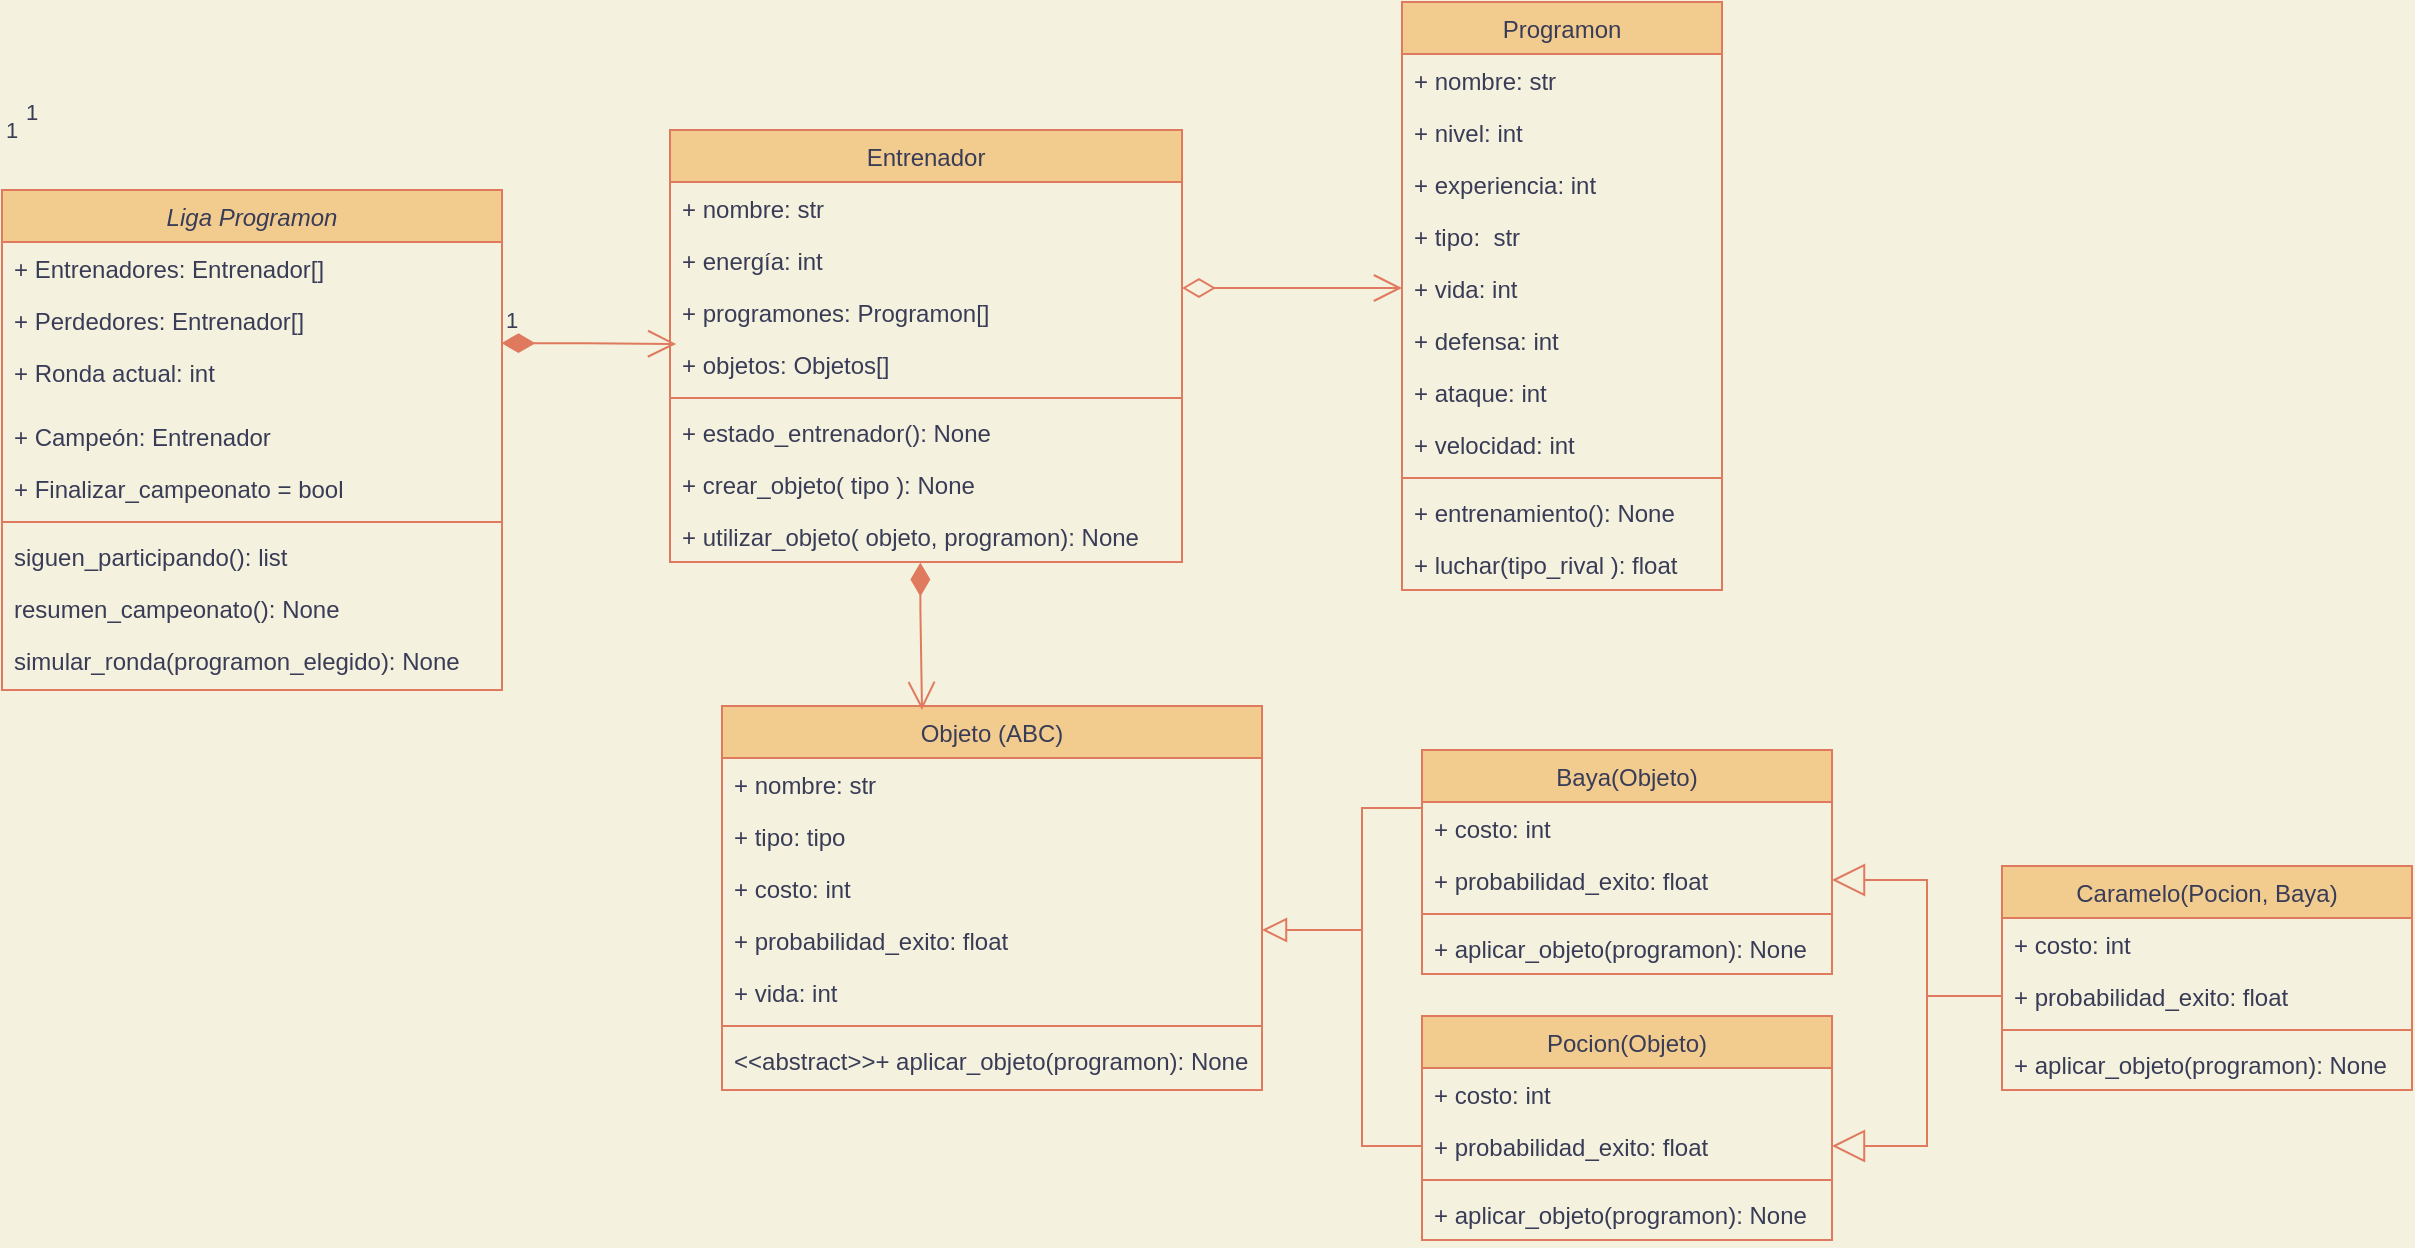 <mxfile version="20.3.0" type="github">
  <diagram id="C5RBs43oDa-KdzZeNtuy" name="Page-1">
    <mxGraphModel dx="1567" dy="693" grid="1" gridSize="10" guides="1" tooltips="1" connect="1" arrows="1" fold="1" page="1" pageScale="1" pageWidth="827" pageHeight="1169" background="#F4F1DE" math="0" shadow="0">
      <root>
        <mxCell id="WIyWlLk6GJQsqaUBKTNV-0" />
        <mxCell id="WIyWlLk6GJQsqaUBKTNV-1" parent="WIyWlLk6GJQsqaUBKTNV-0" />
        <mxCell id="zkfFHV4jXpPFQw0GAbJ--0" value="Liga Programon" style="swimlane;fontStyle=2;align=center;verticalAlign=top;childLayout=stackLayout;horizontal=1;startSize=26;horizontalStack=0;resizeParent=1;resizeLast=0;collapsible=1;marginBottom=0;rounded=0;shadow=0;strokeWidth=1;fillColor=#F2CC8F;strokeColor=#E07A5F;fontColor=#393C56;" parent="WIyWlLk6GJQsqaUBKTNV-1" vertex="1">
          <mxGeometry x="80" y="120" width="250" height="250" as="geometry">
            <mxRectangle x="230" y="140" width="160" height="26" as="alternateBounds" />
          </mxGeometry>
        </mxCell>
        <mxCell id="zkfFHV4jXpPFQw0GAbJ--1" value="+ Entrenadores: Entrenador[]" style="text;align=left;verticalAlign=top;spacingLeft=4;spacingRight=4;overflow=hidden;rotatable=0;points=[[0,0.5],[1,0.5]];portConstraint=eastwest;fontColor=#393C56;" parent="zkfFHV4jXpPFQw0GAbJ--0" vertex="1">
          <mxGeometry y="26" width="250" height="26" as="geometry" />
        </mxCell>
        <mxCell id="zkfFHV4jXpPFQw0GAbJ--2" value="+ Perdedores: Entrenador[]" style="text;align=left;verticalAlign=top;spacingLeft=4;spacingRight=4;overflow=hidden;rotatable=0;points=[[0,0.5],[1,0.5]];portConstraint=eastwest;rounded=0;shadow=0;html=0;fontColor=#393C56;" parent="zkfFHV4jXpPFQw0GAbJ--0" vertex="1">
          <mxGeometry y="52" width="250" height="26" as="geometry" />
        </mxCell>
        <mxCell id="zkfFHV4jXpPFQw0GAbJ--3" value="+ Ronda actual: int" style="text;align=left;verticalAlign=top;spacingLeft=4;spacingRight=4;overflow=hidden;rotatable=0;points=[[0,0.5],[1,0.5]];portConstraint=eastwest;rounded=0;shadow=0;html=0;fontColor=#393C56;" parent="zkfFHV4jXpPFQw0GAbJ--0" vertex="1">
          <mxGeometry y="78" width="250" height="32" as="geometry" />
        </mxCell>
        <mxCell id="ItdQLOnhs8DhkVpAvpoB-0" value="+ Campeón: Entrenador" style="text;align=left;verticalAlign=top;spacingLeft=4;spacingRight=4;overflow=hidden;rotatable=0;points=[[0,0.5],[1,0.5]];portConstraint=eastwest;rounded=0;shadow=0;html=0;fontColor=#393C56;" parent="zkfFHV4jXpPFQw0GAbJ--0" vertex="1">
          <mxGeometry y="110" width="250" height="26" as="geometry" />
        </mxCell>
        <mxCell id="SOlJHKWOMlSEvx0Z_7D7-0" value="+ Finalizar_campeonato = bool" style="text;align=left;verticalAlign=top;spacingLeft=4;spacingRight=4;overflow=hidden;rotatable=0;points=[[0,0.5],[1,0.5]];portConstraint=eastwest;rounded=0;shadow=0;html=0;fontColor=#393C56;" parent="zkfFHV4jXpPFQw0GAbJ--0" vertex="1">
          <mxGeometry y="136" width="250" height="26" as="geometry" />
        </mxCell>
        <mxCell id="zkfFHV4jXpPFQw0GAbJ--4" value="" style="line;html=1;strokeWidth=1;align=left;verticalAlign=middle;spacingTop=-1;spacingLeft=3;spacingRight=3;rotatable=0;labelPosition=right;points=[];portConstraint=eastwest;labelBackgroundColor=#F4F1DE;fillColor=#F2CC8F;strokeColor=#E07A5F;fontColor=#393C56;" parent="zkfFHV4jXpPFQw0GAbJ--0" vertex="1">
          <mxGeometry y="162" width="250" height="8" as="geometry" />
        </mxCell>
        <mxCell id="SOlJHKWOMlSEvx0Z_7D7-1" value="siguen_participando(): list" style="text;align=left;verticalAlign=top;spacingLeft=4;spacingRight=4;overflow=hidden;rotatable=0;points=[[0,0.5],[1,0.5]];portConstraint=eastwest;fontColor=#393C56;" parent="zkfFHV4jXpPFQw0GAbJ--0" vertex="1">
          <mxGeometry y="170" width="250" height="26" as="geometry" />
        </mxCell>
        <mxCell id="zkfFHV4jXpPFQw0GAbJ--5" value="resumen_campeonato(): None" style="text;align=left;verticalAlign=top;spacingLeft=4;spacingRight=4;overflow=hidden;rotatable=0;points=[[0,0.5],[1,0.5]];portConstraint=eastwest;fontColor=#393C56;" parent="zkfFHV4jXpPFQw0GAbJ--0" vertex="1">
          <mxGeometry y="196" width="250" height="26" as="geometry" />
        </mxCell>
        <mxCell id="SOlJHKWOMlSEvx0Z_7D7-2" value="simular_ronda(programon_elegido): None" style="text;align=left;verticalAlign=top;spacingLeft=4;spacingRight=4;overflow=hidden;rotatable=0;points=[[0,0.5],[1,0.5]];portConstraint=eastwest;fontColor=#393C56;" parent="zkfFHV4jXpPFQw0GAbJ--0" vertex="1">
          <mxGeometry y="222" width="250" height="26" as="geometry" />
        </mxCell>
        <mxCell id="ItdQLOnhs8DhkVpAvpoB-33" value="Entrenador" style="swimlane;fontStyle=0;align=center;verticalAlign=top;childLayout=stackLayout;horizontal=1;startSize=26;horizontalStack=0;resizeParent=1;resizeLast=0;collapsible=1;marginBottom=0;rounded=0;shadow=0;strokeWidth=1;fillColor=#F2CC8F;strokeColor=#E07A5F;fontColor=#393C56;" parent="WIyWlLk6GJQsqaUBKTNV-1" vertex="1">
          <mxGeometry x="414" y="90" width="256" height="216" as="geometry">
            <mxRectangle x="550" y="140" width="160" height="26" as="alternateBounds" />
          </mxGeometry>
        </mxCell>
        <mxCell id="ItdQLOnhs8DhkVpAvpoB-102" value="+ nombre: str" style="text;align=left;verticalAlign=top;spacingLeft=4;spacingRight=4;overflow=hidden;rotatable=0;points=[[0,0.5],[1,0.5]];portConstraint=eastwest;fontColor=#393C56;" parent="ItdQLOnhs8DhkVpAvpoB-33" vertex="1">
          <mxGeometry y="26" width="256" height="26" as="geometry" />
        </mxCell>
        <mxCell id="ItdQLOnhs8DhkVpAvpoB-34" value="+ energía: int" style="text;align=left;verticalAlign=top;spacingLeft=4;spacingRight=4;overflow=hidden;rotatable=0;points=[[0,0.5],[1,0.5]];portConstraint=eastwest;fontColor=#393C56;" parent="ItdQLOnhs8DhkVpAvpoB-33" vertex="1">
          <mxGeometry y="52" width="256" height="26" as="geometry" />
        </mxCell>
        <mxCell id="ItdQLOnhs8DhkVpAvpoB-35" value="+ programones: Programon[]" style="text;align=left;verticalAlign=top;spacingLeft=4;spacingRight=4;overflow=hidden;rotatable=0;points=[[0,0.5],[1,0.5]];portConstraint=eastwest;rounded=0;shadow=0;html=0;fontColor=#393C56;" parent="ItdQLOnhs8DhkVpAvpoB-33" vertex="1">
          <mxGeometry y="78" width="256" height="26" as="geometry" />
        </mxCell>
        <mxCell id="ItdQLOnhs8DhkVpAvpoB-36" value="+ objetos: Objetos[]" style="text;align=left;verticalAlign=top;spacingLeft=4;spacingRight=4;overflow=hidden;rotatable=0;points=[[0,0.5],[1,0.5]];portConstraint=eastwest;rounded=0;shadow=0;html=0;fontColor=#393C56;" parent="ItdQLOnhs8DhkVpAvpoB-33" vertex="1">
          <mxGeometry y="104" width="256" height="26" as="geometry" />
        </mxCell>
        <mxCell id="ItdQLOnhs8DhkVpAvpoB-39" value="" style="line;html=1;strokeWidth=1;align=left;verticalAlign=middle;spacingTop=-1;spacingLeft=3;spacingRight=3;rotatable=0;labelPosition=right;points=[];portConstraint=eastwest;labelBackgroundColor=#F4F1DE;fillColor=#F2CC8F;strokeColor=#E07A5F;fontColor=#393C56;" parent="ItdQLOnhs8DhkVpAvpoB-33" vertex="1">
          <mxGeometry y="130" width="256" height="8" as="geometry" />
        </mxCell>
        <mxCell id="ItdQLOnhs8DhkVpAvpoB-44" value="+ estado_entrenador(): None" style="text;align=left;verticalAlign=top;spacingLeft=4;spacingRight=4;overflow=hidden;rotatable=0;points=[[0,0.5],[1,0.5]];portConstraint=eastwest;fontColor=#393C56;" parent="ItdQLOnhs8DhkVpAvpoB-33" vertex="1">
          <mxGeometry y="138" width="256" height="26" as="geometry" />
        </mxCell>
        <mxCell id="ItdQLOnhs8DhkVpAvpoB-42" value="+ crear_objeto( tipo ): None" style="text;align=left;verticalAlign=top;spacingLeft=4;spacingRight=4;overflow=hidden;rotatable=0;points=[[0,0.5],[1,0.5]];portConstraint=eastwest;fontColor=#393C56;" parent="ItdQLOnhs8DhkVpAvpoB-33" vertex="1">
          <mxGeometry y="164" width="256" height="26" as="geometry" />
        </mxCell>
        <mxCell id="ItdQLOnhs8DhkVpAvpoB-43" value="+ utilizar_objeto( objeto, programon): None&#xa;" style="text;align=left;verticalAlign=top;spacingLeft=4;spacingRight=4;overflow=hidden;rotatable=0;points=[[0,0.5],[1,0.5]];portConstraint=eastwest;fontColor=#393C56;" parent="ItdQLOnhs8DhkVpAvpoB-33" vertex="1">
          <mxGeometry y="190" width="256" height="26" as="geometry" />
        </mxCell>
        <mxCell id="ItdQLOnhs8DhkVpAvpoB-45" value="Programon" style="swimlane;fontStyle=0;align=center;verticalAlign=top;childLayout=stackLayout;horizontal=1;startSize=26;horizontalStack=0;resizeParent=1;resizeLast=0;collapsible=1;marginBottom=0;rounded=0;shadow=0;strokeWidth=1;fillColor=#F2CC8F;strokeColor=#E07A5F;fontColor=#393C56;" parent="WIyWlLk6GJQsqaUBKTNV-1" vertex="1">
          <mxGeometry x="780" y="26" width="160" height="294" as="geometry">
            <mxRectangle x="820" y="77" width="160" height="26" as="alternateBounds" />
          </mxGeometry>
        </mxCell>
        <mxCell id="ItdQLOnhs8DhkVpAvpoB-46" value="+ nombre: str" style="text;align=left;verticalAlign=top;spacingLeft=4;spacingRight=4;overflow=hidden;rotatable=0;points=[[0,0.5],[1,0.5]];portConstraint=eastwest;fontColor=#393C56;" parent="ItdQLOnhs8DhkVpAvpoB-45" vertex="1">
          <mxGeometry y="26" width="160" height="26" as="geometry" />
        </mxCell>
        <mxCell id="ItdQLOnhs8DhkVpAvpoB-47" value="+ nivel: int" style="text;align=left;verticalAlign=top;spacingLeft=4;spacingRight=4;overflow=hidden;rotatable=0;points=[[0,0.5],[1,0.5]];portConstraint=eastwest;rounded=0;shadow=0;html=0;fontColor=#393C56;" parent="ItdQLOnhs8DhkVpAvpoB-45" vertex="1">
          <mxGeometry y="52" width="160" height="26" as="geometry" />
        </mxCell>
        <mxCell id="ItdQLOnhs8DhkVpAvpoB-48" value="+ experiencia: int" style="text;align=left;verticalAlign=top;spacingLeft=4;spacingRight=4;overflow=hidden;rotatable=0;points=[[0,0.5],[1,0.5]];portConstraint=eastwest;rounded=0;shadow=0;html=0;fontColor=#393C56;" parent="ItdQLOnhs8DhkVpAvpoB-45" vertex="1">
          <mxGeometry y="78" width="160" height="26" as="geometry" />
        </mxCell>
        <mxCell id="ItdQLOnhs8DhkVpAvpoB-49" value="+ tipo:  str" style="text;align=left;verticalAlign=top;spacingLeft=4;spacingRight=4;overflow=hidden;rotatable=0;points=[[0,0.5],[1,0.5]];portConstraint=eastwest;rounded=0;shadow=0;html=0;fontColor=#393C56;" parent="ItdQLOnhs8DhkVpAvpoB-45" vertex="1">
          <mxGeometry y="104" width="160" height="26" as="geometry" />
        </mxCell>
        <mxCell id="ItdQLOnhs8DhkVpAvpoB-50" value="+ vida: int" style="text;align=left;verticalAlign=top;spacingLeft=4;spacingRight=4;overflow=hidden;rotatable=0;points=[[0,0.5],[1,0.5]];portConstraint=eastwest;rounded=0;shadow=0;html=0;fontColor=#393C56;" parent="ItdQLOnhs8DhkVpAvpoB-45" vertex="1">
          <mxGeometry y="130" width="160" height="26" as="geometry" />
        </mxCell>
        <mxCell id="ItdQLOnhs8DhkVpAvpoB-59" value="+ defensa: int" style="text;align=left;verticalAlign=top;spacingLeft=4;spacingRight=4;overflow=hidden;rotatable=0;points=[[0,0.5],[1,0.5]];portConstraint=eastwest;rounded=0;shadow=0;html=0;fontColor=#393C56;" parent="ItdQLOnhs8DhkVpAvpoB-45" vertex="1">
          <mxGeometry y="156" width="160" height="26" as="geometry" />
        </mxCell>
        <mxCell id="ItdQLOnhs8DhkVpAvpoB-51" value="+ ataque: int" style="text;align=left;verticalAlign=top;spacingLeft=4;spacingRight=4;overflow=hidden;rotatable=0;points=[[0,0.5],[1,0.5]];portConstraint=eastwest;rounded=0;shadow=0;html=0;fontColor=#393C56;" parent="ItdQLOnhs8DhkVpAvpoB-45" vertex="1">
          <mxGeometry y="182" width="160" height="26" as="geometry" />
        </mxCell>
        <mxCell id="ItdQLOnhs8DhkVpAvpoB-60" value="+ velocidad: int" style="text;align=left;verticalAlign=top;spacingLeft=4;spacingRight=4;overflow=hidden;rotatable=0;points=[[0,0.5],[1,0.5]];portConstraint=eastwest;rounded=0;shadow=0;html=0;fontColor=#393C56;" parent="ItdQLOnhs8DhkVpAvpoB-45" vertex="1">
          <mxGeometry y="208" width="160" height="26" as="geometry" />
        </mxCell>
        <mxCell id="ItdQLOnhs8DhkVpAvpoB-52" value="" style="line;html=1;strokeWidth=1;align=left;verticalAlign=middle;spacingTop=-1;spacingLeft=3;spacingRight=3;rotatable=0;labelPosition=right;points=[];portConstraint=eastwest;labelBackgroundColor=#F4F1DE;fillColor=#F2CC8F;strokeColor=#E07A5F;fontColor=#393C56;" parent="ItdQLOnhs8DhkVpAvpoB-45" vertex="1">
          <mxGeometry y="234" width="160" height="8" as="geometry" />
        </mxCell>
        <mxCell id="ItdQLOnhs8DhkVpAvpoB-53" value="+ entrenamiento(): None&#xa;" style="text;align=left;verticalAlign=top;spacingLeft=4;spacingRight=4;overflow=hidden;rotatable=0;points=[[0,0.5],[1,0.5]];portConstraint=eastwest;fontColor=#393C56;" parent="ItdQLOnhs8DhkVpAvpoB-45" vertex="1">
          <mxGeometry y="242" width="160" height="26" as="geometry" />
        </mxCell>
        <mxCell id="ItdQLOnhs8DhkVpAvpoB-54" value="+ luchar(tipo_rival ): float" style="text;align=left;verticalAlign=top;spacingLeft=4;spacingRight=4;overflow=hidden;rotatable=0;points=[[0,0.5],[1,0.5]];portConstraint=eastwest;fontColor=#393C56;" parent="ItdQLOnhs8DhkVpAvpoB-45" vertex="1">
          <mxGeometry y="268" width="160" height="26" as="geometry" />
        </mxCell>
        <mxCell id="ItdQLOnhs8DhkVpAvpoB-58" value="" style="endArrow=none;shadow=0;strokeWidth=1;rounded=0;endFill=1;edgeStyle=elbowEdgeStyle;elbow=vertical;startArrow=none;labelBackgroundColor=#F4F1DE;strokeColor=#E07A5F;fontColor=#393C56;" parent="WIyWlLk6GJQsqaUBKTNV-1" edge="1">
          <mxGeometry x="0.5" y="41" relative="1" as="geometry">
            <mxPoint x="860" y="294" as="sourcePoint" />
            <mxPoint x="860" y="295" as="targetPoint" />
            <mxPoint x="-40" y="32" as="offset" />
            <Array as="points" />
          </mxGeometry>
        </mxCell>
        <mxCell id="ItdQLOnhs8DhkVpAvpoB-103" value="Objeto (ABC)" style="swimlane;fontStyle=0;align=center;verticalAlign=top;childLayout=stackLayout;horizontal=1;startSize=26;horizontalStack=0;resizeParent=1;resizeLast=0;collapsible=1;marginBottom=0;rounded=0;shadow=0;strokeWidth=1;fillColor=#F2CC8F;strokeColor=#E07A5F;fontColor=#393C56;" parent="WIyWlLk6GJQsqaUBKTNV-1" vertex="1">
          <mxGeometry x="440" y="378" width="270" height="192" as="geometry">
            <mxRectangle x="820" y="77" width="160" height="26" as="alternateBounds" />
          </mxGeometry>
        </mxCell>
        <mxCell id="ItdQLOnhs8DhkVpAvpoB-104" value="+ nombre: str" style="text;align=left;verticalAlign=top;spacingLeft=4;spacingRight=4;overflow=hidden;rotatable=0;points=[[0,0.5],[1,0.5]];portConstraint=eastwest;fontColor=#393C56;" parent="ItdQLOnhs8DhkVpAvpoB-103" vertex="1">
          <mxGeometry y="26" width="270" height="26" as="geometry" />
        </mxCell>
        <mxCell id="ItdQLOnhs8DhkVpAvpoB-105" value="+ tipo: tipo" style="text;align=left;verticalAlign=top;spacingLeft=4;spacingRight=4;overflow=hidden;rotatable=0;points=[[0,0.5],[1,0.5]];portConstraint=eastwest;rounded=0;shadow=0;html=0;fontColor=#393C56;" parent="ItdQLOnhs8DhkVpAvpoB-103" vertex="1">
          <mxGeometry y="52" width="270" height="26" as="geometry" />
        </mxCell>
        <mxCell id="ItdQLOnhs8DhkVpAvpoB-106" value="+ costo: int" style="text;align=left;verticalAlign=top;spacingLeft=4;spacingRight=4;overflow=hidden;rotatable=0;points=[[0,0.5],[1,0.5]];portConstraint=eastwest;rounded=0;shadow=0;html=0;fontColor=#393C56;" parent="ItdQLOnhs8DhkVpAvpoB-103" vertex="1">
          <mxGeometry y="78" width="270" height="26" as="geometry" />
        </mxCell>
        <mxCell id="ItdQLOnhs8DhkVpAvpoB-107" value="+ probabilidad_exito: float" style="text;align=left;verticalAlign=top;spacingLeft=4;spacingRight=4;overflow=hidden;rotatable=0;points=[[0,0.5],[1,0.5]];portConstraint=eastwest;rounded=0;shadow=0;html=0;fontColor=#393C56;" parent="ItdQLOnhs8DhkVpAvpoB-103" vertex="1">
          <mxGeometry y="104" width="270" height="26" as="geometry" />
        </mxCell>
        <mxCell id="ItdQLOnhs8DhkVpAvpoB-108" value="+ vida: int" style="text;align=left;verticalAlign=top;spacingLeft=4;spacingRight=4;overflow=hidden;rotatable=0;points=[[0,0.5],[1,0.5]];portConstraint=eastwest;rounded=0;shadow=0;html=0;fontColor=#393C56;" parent="ItdQLOnhs8DhkVpAvpoB-103" vertex="1">
          <mxGeometry y="130" width="270" height="26" as="geometry" />
        </mxCell>
        <mxCell id="ItdQLOnhs8DhkVpAvpoB-112" value="" style="line;html=1;strokeWidth=1;align=left;verticalAlign=middle;spacingTop=-1;spacingLeft=3;spacingRight=3;rotatable=0;labelPosition=right;points=[];portConstraint=eastwest;labelBackgroundColor=#F4F1DE;fillColor=#F2CC8F;strokeColor=#E07A5F;fontColor=#393C56;" parent="ItdQLOnhs8DhkVpAvpoB-103" vertex="1">
          <mxGeometry y="156" width="270" height="8" as="geometry" />
        </mxCell>
        <mxCell id="ItdQLOnhs8DhkVpAvpoB-113" value="&lt;&lt;abstract&gt;&gt;+ aplicar_objeto(programon): None" style="text;align=left;verticalAlign=top;spacingLeft=4;spacingRight=4;overflow=hidden;rotatable=0;points=[[0,0.5],[1,0.5]];portConstraint=eastwest;fontColor=#393C56;" parent="ItdQLOnhs8DhkVpAvpoB-103" vertex="1">
          <mxGeometry y="164" width="270" height="26" as="geometry" />
        </mxCell>
        <mxCell id="ItdQLOnhs8DhkVpAvpoB-140" value="Baya(Objeto)" style="swimlane;fontStyle=0;align=center;verticalAlign=top;childLayout=stackLayout;horizontal=1;startSize=26;horizontalStack=0;resizeParent=1;resizeLast=0;collapsible=1;marginBottom=0;rounded=0;shadow=0;strokeWidth=1;fillColor=#F2CC8F;strokeColor=#E07A5F;fontColor=#393C56;" parent="WIyWlLk6GJQsqaUBKTNV-1" vertex="1">
          <mxGeometry x="790" y="400" width="205" height="112" as="geometry">
            <mxRectangle x="550" y="140" width="160" height="26" as="alternateBounds" />
          </mxGeometry>
        </mxCell>
        <mxCell id="JlNe0NymNKzTQCFmDeAG-0" value="+ costo: int" style="text;align=left;verticalAlign=top;spacingLeft=4;spacingRight=4;overflow=hidden;rotatable=0;points=[[0,0.5],[1,0.5]];portConstraint=eastwest;rounded=0;shadow=0;html=0;fontColor=#393C56;" parent="ItdQLOnhs8DhkVpAvpoB-140" vertex="1">
          <mxGeometry y="26" width="205" height="26" as="geometry" />
        </mxCell>
        <mxCell id="JlNe0NymNKzTQCFmDeAG-1" value="+ probabilidad_exito: float" style="text;align=left;verticalAlign=top;spacingLeft=4;spacingRight=4;overflow=hidden;rotatable=0;points=[[0,0.5],[1,0.5]];portConstraint=eastwest;rounded=0;shadow=0;html=0;fontColor=#393C56;" parent="ItdQLOnhs8DhkVpAvpoB-140" vertex="1">
          <mxGeometry y="52" width="205" height="26" as="geometry" />
        </mxCell>
        <mxCell id="ItdQLOnhs8DhkVpAvpoB-141" value="" style="line;html=1;strokeWidth=1;align=left;verticalAlign=middle;spacingTop=-1;spacingLeft=3;spacingRight=3;rotatable=0;labelPosition=right;points=[];portConstraint=eastwest;labelBackgroundColor=#F4F1DE;fillColor=#F2CC8F;strokeColor=#E07A5F;fontColor=#393C56;" parent="ItdQLOnhs8DhkVpAvpoB-140" vertex="1">
          <mxGeometry y="78" width="205" height="8" as="geometry" />
        </mxCell>
        <mxCell id="SOlJHKWOMlSEvx0Z_7D7-26" value="+ aplicar_objeto(programon): None" style="text;align=left;verticalAlign=top;spacingLeft=4;spacingRight=4;overflow=hidden;rotatable=0;points=[[0,0.5],[1,0.5]];portConstraint=eastwest;fontColor=#393C56;" parent="ItdQLOnhs8DhkVpAvpoB-140" vertex="1">
          <mxGeometry y="86" width="205" height="26" as="geometry" />
        </mxCell>
        <mxCell id="ItdQLOnhs8DhkVpAvpoB-144" value="Pocion(Objeto)" style="swimlane;fontStyle=0;align=center;verticalAlign=top;childLayout=stackLayout;horizontal=1;startSize=26;horizontalStack=0;resizeParent=1;resizeLast=0;collapsible=1;marginBottom=0;rounded=0;shadow=0;strokeWidth=1;fillColor=#F2CC8F;strokeColor=#E07A5F;fontColor=#393C56;" parent="WIyWlLk6GJQsqaUBKTNV-1" vertex="1">
          <mxGeometry x="790" y="533" width="205" height="112" as="geometry">
            <mxRectangle x="550" y="140" width="160" height="26" as="alternateBounds" />
          </mxGeometry>
        </mxCell>
        <mxCell id="JlNe0NymNKzTQCFmDeAG-3" value="+ costo: int" style="text;align=left;verticalAlign=top;spacingLeft=4;spacingRight=4;overflow=hidden;rotatable=0;points=[[0,0.5],[1,0.5]];portConstraint=eastwest;rounded=0;shadow=0;html=0;fontColor=#393C56;" parent="ItdQLOnhs8DhkVpAvpoB-144" vertex="1">
          <mxGeometry y="26" width="205" height="26" as="geometry" />
        </mxCell>
        <mxCell id="JlNe0NymNKzTQCFmDeAG-2" value="+ probabilidad_exito: float" style="text;align=left;verticalAlign=top;spacingLeft=4;spacingRight=4;overflow=hidden;rotatable=0;points=[[0,0.5],[1,0.5]];portConstraint=eastwest;rounded=0;shadow=0;html=0;fontColor=#393C56;" parent="ItdQLOnhs8DhkVpAvpoB-144" vertex="1">
          <mxGeometry y="52" width="205" height="26" as="geometry" />
        </mxCell>
        <mxCell id="ItdQLOnhs8DhkVpAvpoB-145" value="" style="line;html=1;strokeWidth=1;align=left;verticalAlign=middle;spacingTop=-1;spacingLeft=3;spacingRight=3;rotatable=0;labelPosition=right;points=[];portConstraint=eastwest;labelBackgroundColor=#F4F1DE;fillColor=#F2CC8F;strokeColor=#E07A5F;fontColor=#393C56;" parent="ItdQLOnhs8DhkVpAvpoB-144" vertex="1">
          <mxGeometry y="78" width="205" height="8" as="geometry" />
        </mxCell>
        <mxCell id="SOlJHKWOMlSEvx0Z_7D7-25" value="+ aplicar_objeto(programon): None" style="text;align=left;verticalAlign=top;spacingLeft=4;spacingRight=4;overflow=hidden;rotatable=0;points=[[0,0.5],[1,0.5]];portConstraint=eastwest;fontColor=#393C56;" parent="ItdQLOnhs8DhkVpAvpoB-144" vertex="1">
          <mxGeometry y="86" width="205" height="26" as="geometry" />
        </mxCell>
        <mxCell id="ItdQLOnhs8DhkVpAvpoB-151" value="Caramelo(Pocion, Baya)" style="swimlane;fontStyle=0;align=center;verticalAlign=top;childLayout=stackLayout;horizontal=1;startSize=26;horizontalStack=0;resizeParent=1;resizeLast=0;collapsible=1;marginBottom=0;rounded=0;shadow=0;strokeWidth=1;fillColor=#F2CC8F;strokeColor=#E07A5F;fontColor=#393C56;" parent="WIyWlLk6GJQsqaUBKTNV-1" vertex="1">
          <mxGeometry x="1080" y="458" width="205" height="112" as="geometry">
            <mxRectangle x="550" y="140" width="160" height="26" as="alternateBounds" />
          </mxGeometry>
        </mxCell>
        <mxCell id="SOlJHKWOMlSEvx0Z_7D7-22" value="+ costo: int" style="text;align=left;verticalAlign=top;spacingLeft=4;spacingRight=4;overflow=hidden;rotatable=0;points=[[0,0.5],[1,0.5]];portConstraint=eastwest;rounded=0;shadow=0;html=0;fontColor=#393C56;" parent="ItdQLOnhs8DhkVpAvpoB-151" vertex="1">
          <mxGeometry y="26" width="205" height="26" as="geometry" />
        </mxCell>
        <mxCell id="SOlJHKWOMlSEvx0Z_7D7-23" value="+ probabilidad_exito: float" style="text;align=left;verticalAlign=top;spacingLeft=4;spacingRight=4;overflow=hidden;rotatable=0;points=[[0,0.5],[1,0.5]];portConstraint=eastwest;rounded=0;shadow=0;html=0;fontColor=#393C56;" parent="ItdQLOnhs8DhkVpAvpoB-151" vertex="1">
          <mxGeometry y="52" width="205" height="26" as="geometry" />
        </mxCell>
        <mxCell id="SOlJHKWOMlSEvx0Z_7D7-24" value="" style="line;html=1;strokeWidth=1;align=left;verticalAlign=middle;spacingTop=-1;spacingLeft=3;spacingRight=3;rotatable=0;labelPosition=right;points=[];portConstraint=eastwest;labelBackgroundColor=#F4F1DE;fillColor=#F2CC8F;strokeColor=#E07A5F;fontColor=#393C56;" parent="ItdQLOnhs8DhkVpAvpoB-151" vertex="1">
          <mxGeometry y="78" width="205" height="8" as="geometry" />
        </mxCell>
        <mxCell id="ItdQLOnhs8DhkVpAvpoB-153" value="+ aplicar_objeto(programon): None" style="text;align=left;verticalAlign=top;spacingLeft=4;spacingRight=4;overflow=hidden;rotatable=0;points=[[0,0.5],[1,0.5]];portConstraint=eastwest;fontColor=#393C56;" parent="ItdQLOnhs8DhkVpAvpoB-151" vertex="1">
          <mxGeometry y="86" width="205" height="26" as="geometry" />
        </mxCell>
        <mxCell id="__ie94CIOZDAJUmWZyoZ-18" value="" style="endArrow=block;endSize=10;endFill=0;shadow=0;strokeWidth=1;rounded=0;edgeStyle=elbowEdgeStyle;elbow=vertical;startArrow=none;labelBackgroundColor=#F4F1DE;strokeColor=#E07A5F;fontColor=#393C56;" parent="WIyWlLk6GJQsqaUBKTNV-1" edge="1">
          <mxGeometry width="160" relative="1" as="geometry">
            <mxPoint x="760" y="580" as="sourcePoint" />
            <mxPoint x="710" y="490" as="targetPoint" />
            <Array as="points">
              <mxPoint x="740" y="490" />
              <mxPoint x="740" y="510" />
              <mxPoint x="780" y="610" />
              <mxPoint x="660" y="538.05" />
              <mxPoint x="720" y="587.55" />
              <mxPoint x="690" y="540.55" />
            </Array>
          </mxGeometry>
        </mxCell>
        <mxCell id="__ie94CIOZDAJUmWZyoZ-21" value="" style="endArrow=none;endFill=0;html=1;shadow=0;fontFamily=Helvetica;fontSize=11;fontColor=#393C56;align=center;strokeColor=#E07A5F;strokeWidth=1;edgeStyle=orthogonalEdgeStyle;elbow=vertical;startArrow=none;rounded=0;labelBackgroundColor=#F4F1DE;entryX=0;entryY=0.5;entryDx=0;entryDy=0;" parent="WIyWlLk6GJQsqaUBKTNV-1" edge="1" target="JlNe0NymNKzTQCFmDeAG-2">
          <mxGeometry width="160" relative="1" as="geometry">
            <mxPoint x="790" y="430" as="sourcePoint" />
            <mxPoint x="760" y="620" as="targetPoint" />
            <Array as="points">
              <mxPoint x="760" y="429" />
              <mxPoint x="760" y="598" />
            </Array>
          </mxGeometry>
        </mxCell>
        <mxCell id="iLjFCTaq8ObGycd_KlK0-20" value="1" style="endArrow=open;html=1;endSize=12;startArrow=diamondThin;startSize=14;startFill=1;edgeStyle=orthogonalEdgeStyle;align=left;verticalAlign=bottom;rounded=0;sourcePerimeterSpacing=8;targetPerimeterSpacing=8;entryX=0.012;entryY=1.115;entryDx=0;entryDy=0;exitX=0.999;exitY=-0.045;exitDx=0;exitDy=0;exitPerimeter=0;entryPerimeter=0;labelBackgroundColor=#F4F1DE;strokeColor=#E07A5F;fontColor=#393C56;" parent="WIyWlLk6GJQsqaUBKTNV-1" source="zkfFHV4jXpPFQw0GAbJ--3" target="ItdQLOnhs8DhkVpAvpoB-35" edge="1">
          <mxGeometry x="-1" y="3" relative="1" as="geometry">
            <mxPoint x="270" y="362" as="sourcePoint" />
            <mxPoint x="360" y="270" as="targetPoint" />
            <Array as="points" />
          </mxGeometry>
        </mxCell>
        <mxCell id="iLjFCTaq8ObGycd_KlK0-23" value="1" style="endArrow=open;html=1;endSize=12;startArrow=diamondThin;startSize=14;startFill=0;edgeStyle=orthogonalEdgeStyle;align=left;verticalAlign=bottom;rounded=0;sourcePerimeterSpacing=8;targetPerimeterSpacing=8;entryX=0;entryY=0.5;entryDx=0;entryDy=0;labelBackgroundColor=#F4F1DE;strokeColor=#E07A5F;fontColor=#393C56;" parent="WIyWlLk6GJQsqaUBKTNV-1" target="ItdQLOnhs8DhkVpAvpoB-50" edge="1">
          <mxGeometry x="-1" y="585" relative="1" as="geometry">
            <mxPoint x="670" y="169" as="sourcePoint" />
            <mxPoint x="827.25" y="210" as="targetPoint" />
            <Array as="points">
              <mxPoint x="715" y="169" />
            </Array>
            <mxPoint x="-580" y="506" as="offset" />
          </mxGeometry>
        </mxCell>
        <mxCell id="SOlJHKWOMlSEvx0Z_7D7-9" value="1" style="endArrow=open;html=1;endSize=12;startArrow=diamondThin;startSize=14;startFill=1;edgeStyle=orthogonalEdgeStyle;align=left;verticalAlign=bottom;rounded=0;exitX=0.489;exitY=1.01;exitDx=0;exitDy=0;exitPerimeter=0;labelBackgroundColor=#F4F1DE;strokeColor=#E07A5F;fontColor=#393C56;" parent="WIyWlLk6GJQsqaUBKTNV-1" source="ItdQLOnhs8DhkVpAvpoB-43" edge="1">
          <mxGeometry x="-1" y="-503" relative="1" as="geometry">
            <mxPoint x="540" y="310" as="sourcePoint" />
            <mxPoint x="540" y="380" as="targetPoint" />
            <Array as="points">
              <mxPoint x="539" y="330" />
              <mxPoint x="540" y="330" />
            </Array>
            <mxPoint x="44" y="-208" as="offset" />
          </mxGeometry>
        </mxCell>
        <mxCell id="5EuJHGczfSWh1KCtqOs9-3" style="edgeStyle=orthogonalEdgeStyle;rounded=0;orthogonalLoop=1;jettySize=auto;html=1;exitX=1;exitY=0.5;exitDx=0;exitDy=0;entryX=0;entryY=0.5;entryDx=0;entryDy=0;endArrow=none;startSize=14;endSize=14;sourcePerimeterSpacing=8;targetPerimeterSpacing=8;endFill=0;startArrow=block;startFill=0;labelBackgroundColor=#F4F1DE;strokeColor=#E07A5F;fontColor=#393C56;" edge="1" parent="WIyWlLk6GJQsqaUBKTNV-1" source="JlNe0NymNKzTQCFmDeAG-1" target="SOlJHKWOMlSEvx0Z_7D7-23">
          <mxGeometry relative="1" as="geometry" />
        </mxCell>
        <mxCell id="5EuJHGczfSWh1KCtqOs9-6" style="edgeStyle=orthogonalEdgeStyle;rounded=0;orthogonalLoop=1;jettySize=auto;html=1;exitX=1;exitY=0.5;exitDx=0;exitDy=0;startArrow=block;startFill=0;endArrow=none;endFill=0;startSize=14;endSize=14;sourcePerimeterSpacing=8;targetPerimeterSpacing=8;labelBackgroundColor=#F4F1DE;strokeColor=#E07A5F;fontColor=#393C56;" edge="1" parent="WIyWlLk6GJQsqaUBKTNV-1" source="JlNe0NymNKzTQCFmDeAG-2" target="SOlJHKWOMlSEvx0Z_7D7-23">
          <mxGeometry relative="1" as="geometry" />
        </mxCell>
      </root>
    </mxGraphModel>
  </diagram>
</mxfile>
